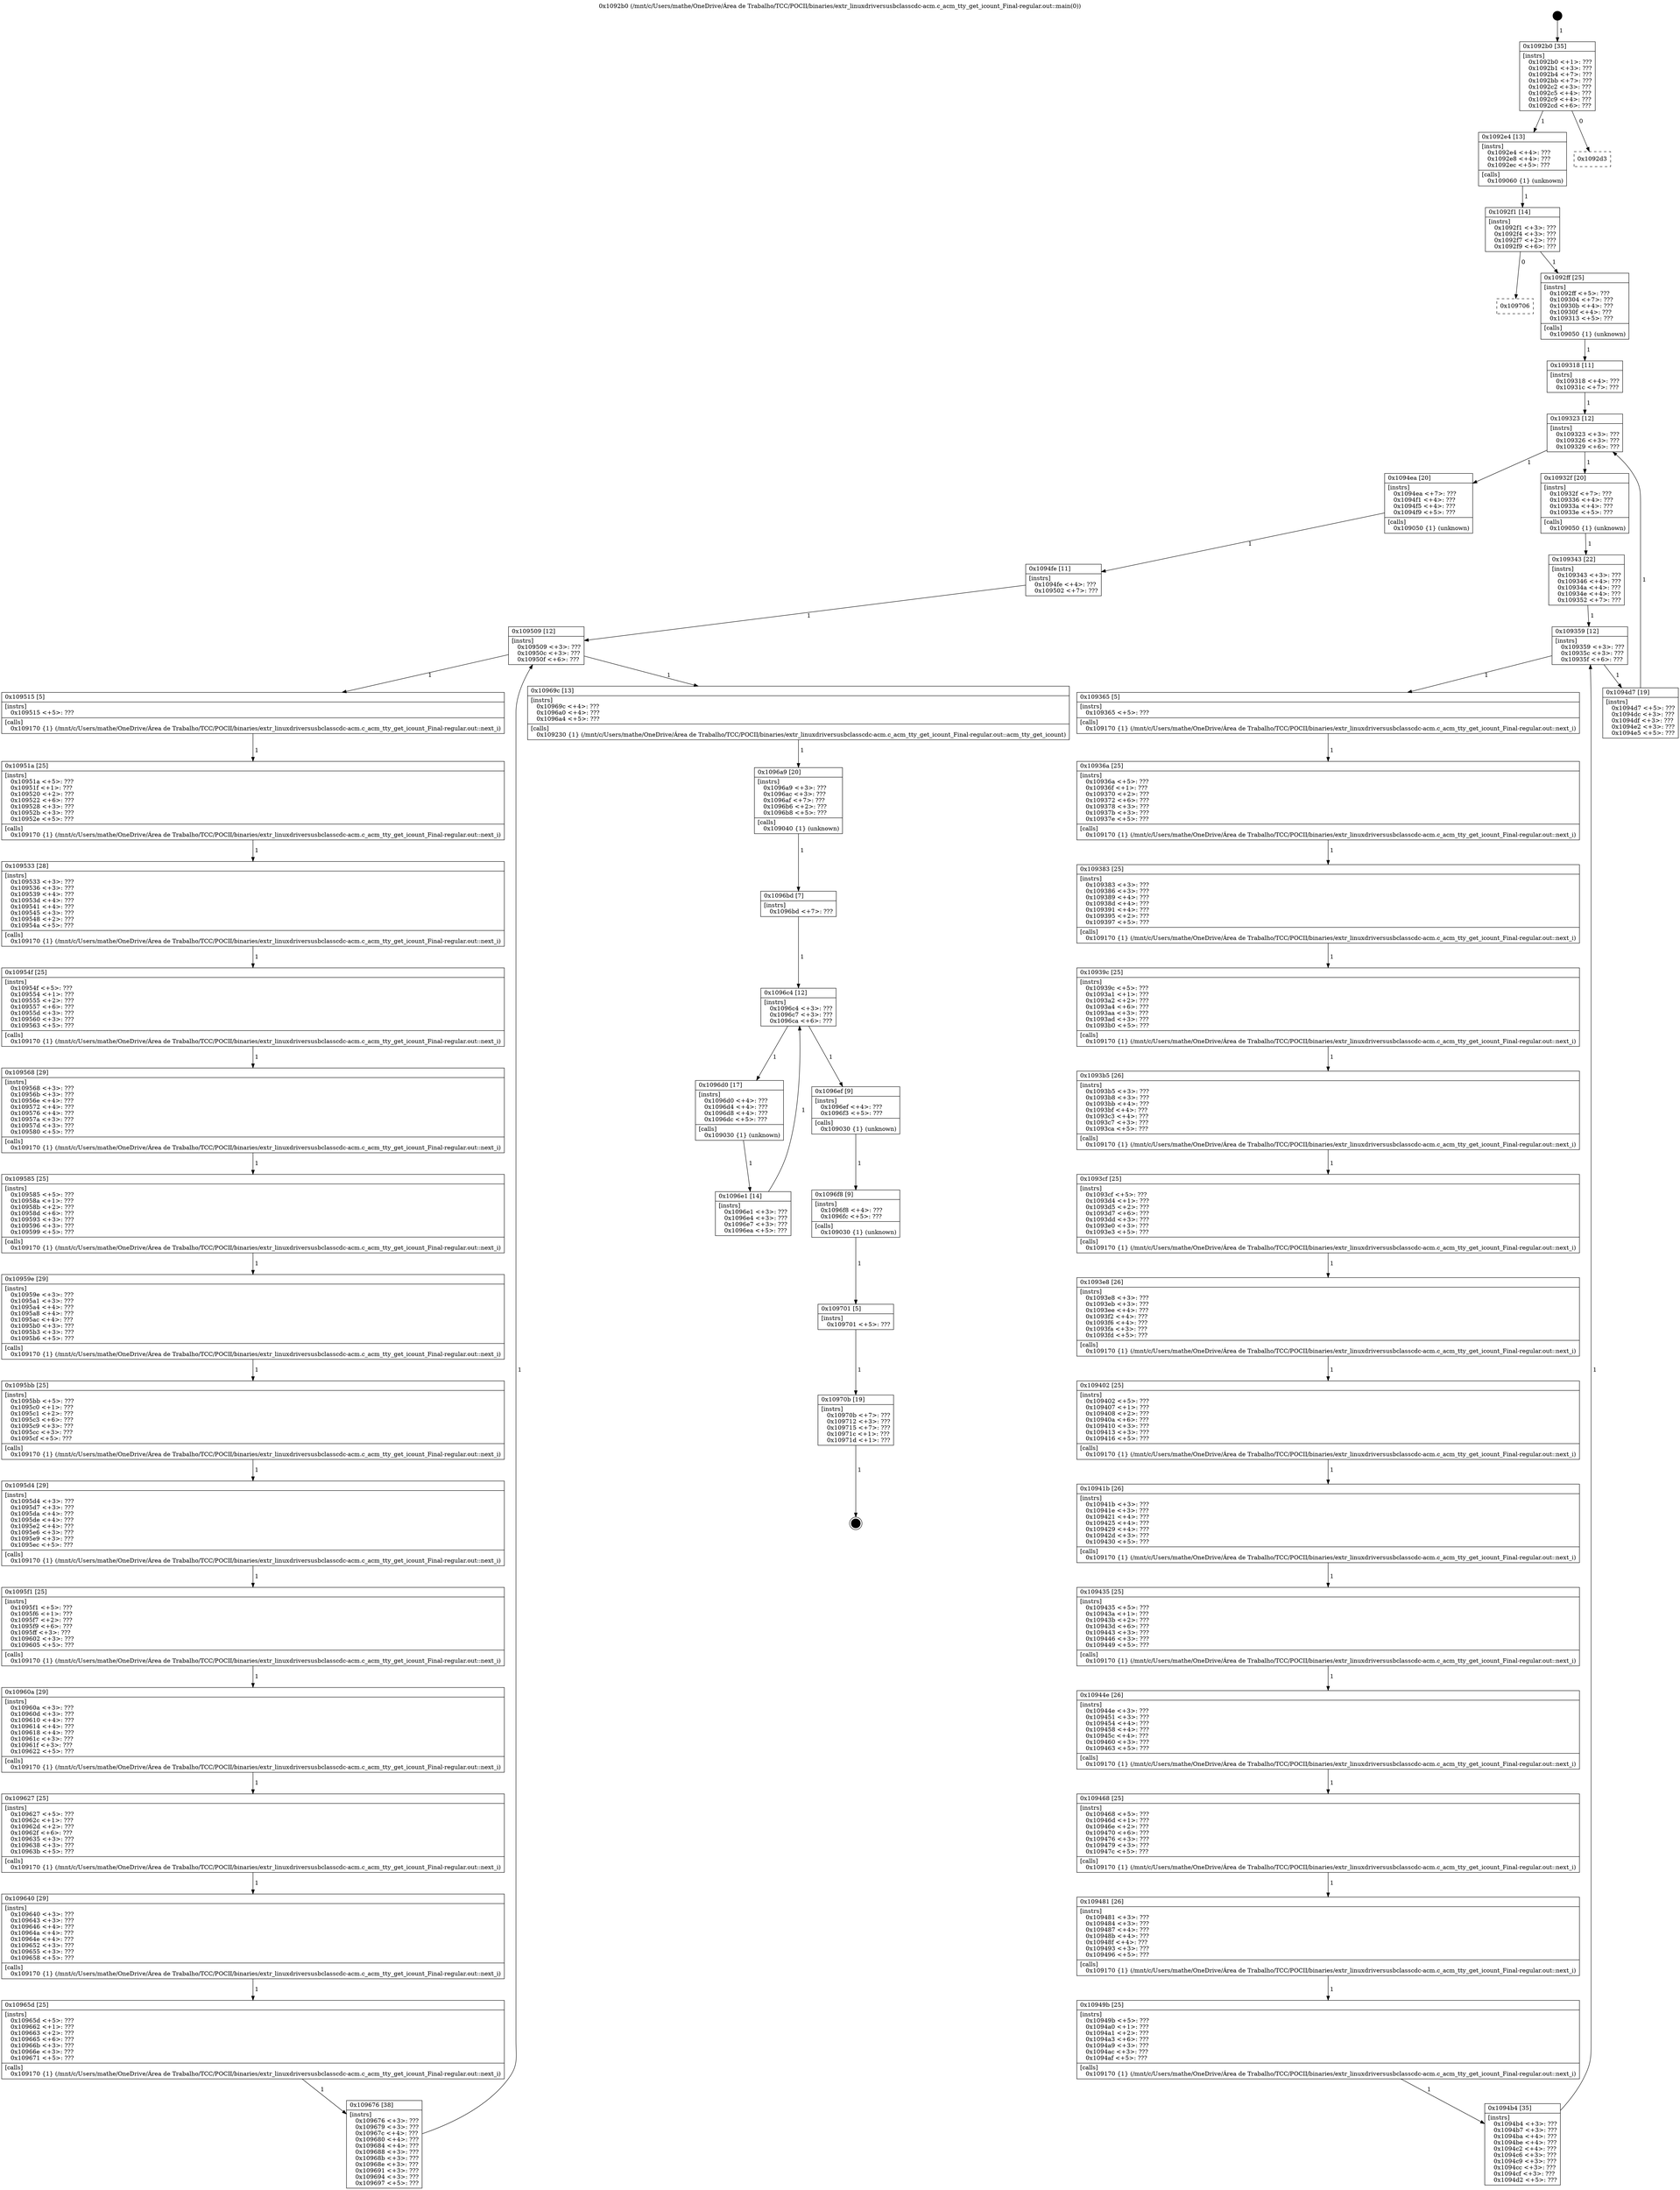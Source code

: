 digraph "0x1092b0" {
  label = "0x1092b0 (/mnt/c/Users/mathe/OneDrive/Área de Trabalho/TCC/POCII/binaries/extr_linuxdriversusbclasscdc-acm.c_acm_tty_get_icount_Final-regular.out::main(0))"
  labelloc = "t"
  node[shape=record]

  Entry [label="",width=0.3,height=0.3,shape=circle,fillcolor=black,style=filled]
  "0x1092b0" [label="{
     0x1092b0 [35]\l
     | [instrs]\l
     &nbsp;&nbsp;0x1092b0 \<+1\>: ???\l
     &nbsp;&nbsp;0x1092b1 \<+3\>: ???\l
     &nbsp;&nbsp;0x1092b4 \<+7\>: ???\l
     &nbsp;&nbsp;0x1092bb \<+7\>: ???\l
     &nbsp;&nbsp;0x1092c2 \<+3\>: ???\l
     &nbsp;&nbsp;0x1092c5 \<+4\>: ???\l
     &nbsp;&nbsp;0x1092c9 \<+4\>: ???\l
     &nbsp;&nbsp;0x1092cd \<+6\>: ???\l
  }"]
  "0x1092e4" [label="{
     0x1092e4 [13]\l
     | [instrs]\l
     &nbsp;&nbsp;0x1092e4 \<+4\>: ???\l
     &nbsp;&nbsp;0x1092e8 \<+4\>: ???\l
     &nbsp;&nbsp;0x1092ec \<+5\>: ???\l
     | [calls]\l
     &nbsp;&nbsp;0x109060 \{1\} (unknown)\l
  }"]
  "0x1092d3" [label="{
     0x1092d3\l
  }", style=dashed]
  "0x1092f1" [label="{
     0x1092f1 [14]\l
     | [instrs]\l
     &nbsp;&nbsp;0x1092f1 \<+3\>: ???\l
     &nbsp;&nbsp;0x1092f4 \<+3\>: ???\l
     &nbsp;&nbsp;0x1092f7 \<+2\>: ???\l
     &nbsp;&nbsp;0x1092f9 \<+6\>: ???\l
  }"]
  "0x109706" [label="{
     0x109706\l
  }", style=dashed]
  "0x1092ff" [label="{
     0x1092ff [25]\l
     | [instrs]\l
     &nbsp;&nbsp;0x1092ff \<+5\>: ???\l
     &nbsp;&nbsp;0x109304 \<+7\>: ???\l
     &nbsp;&nbsp;0x10930b \<+4\>: ???\l
     &nbsp;&nbsp;0x10930f \<+4\>: ???\l
     &nbsp;&nbsp;0x109313 \<+5\>: ???\l
     | [calls]\l
     &nbsp;&nbsp;0x109050 \{1\} (unknown)\l
  }"]
  Exit [label="",width=0.3,height=0.3,shape=circle,fillcolor=black,style=filled,peripheries=2]
  "0x109323" [label="{
     0x109323 [12]\l
     | [instrs]\l
     &nbsp;&nbsp;0x109323 \<+3\>: ???\l
     &nbsp;&nbsp;0x109326 \<+3\>: ???\l
     &nbsp;&nbsp;0x109329 \<+6\>: ???\l
  }"]
  "0x1094ea" [label="{
     0x1094ea [20]\l
     | [instrs]\l
     &nbsp;&nbsp;0x1094ea \<+7\>: ???\l
     &nbsp;&nbsp;0x1094f1 \<+4\>: ???\l
     &nbsp;&nbsp;0x1094f5 \<+4\>: ???\l
     &nbsp;&nbsp;0x1094f9 \<+5\>: ???\l
     | [calls]\l
     &nbsp;&nbsp;0x109050 \{1\} (unknown)\l
  }"]
  "0x10932f" [label="{
     0x10932f [20]\l
     | [instrs]\l
     &nbsp;&nbsp;0x10932f \<+7\>: ???\l
     &nbsp;&nbsp;0x109336 \<+4\>: ???\l
     &nbsp;&nbsp;0x10933a \<+4\>: ???\l
     &nbsp;&nbsp;0x10933e \<+5\>: ???\l
     | [calls]\l
     &nbsp;&nbsp;0x109050 \{1\} (unknown)\l
  }"]
  "0x109359" [label="{
     0x109359 [12]\l
     | [instrs]\l
     &nbsp;&nbsp;0x109359 \<+3\>: ???\l
     &nbsp;&nbsp;0x10935c \<+3\>: ???\l
     &nbsp;&nbsp;0x10935f \<+6\>: ???\l
  }"]
  "0x1094d7" [label="{
     0x1094d7 [19]\l
     | [instrs]\l
     &nbsp;&nbsp;0x1094d7 \<+5\>: ???\l
     &nbsp;&nbsp;0x1094dc \<+3\>: ???\l
     &nbsp;&nbsp;0x1094df \<+3\>: ???\l
     &nbsp;&nbsp;0x1094e2 \<+3\>: ???\l
     &nbsp;&nbsp;0x1094e5 \<+5\>: ???\l
  }"]
  "0x109365" [label="{
     0x109365 [5]\l
     | [instrs]\l
     &nbsp;&nbsp;0x109365 \<+5\>: ???\l
     | [calls]\l
     &nbsp;&nbsp;0x109170 \{1\} (/mnt/c/Users/mathe/OneDrive/Área de Trabalho/TCC/POCII/binaries/extr_linuxdriversusbclasscdc-acm.c_acm_tty_get_icount_Final-regular.out::next_i)\l
  }"]
  "0x10936a" [label="{
     0x10936a [25]\l
     | [instrs]\l
     &nbsp;&nbsp;0x10936a \<+5\>: ???\l
     &nbsp;&nbsp;0x10936f \<+1\>: ???\l
     &nbsp;&nbsp;0x109370 \<+2\>: ???\l
     &nbsp;&nbsp;0x109372 \<+6\>: ???\l
     &nbsp;&nbsp;0x109378 \<+3\>: ???\l
     &nbsp;&nbsp;0x10937b \<+3\>: ???\l
     &nbsp;&nbsp;0x10937e \<+5\>: ???\l
     | [calls]\l
     &nbsp;&nbsp;0x109170 \{1\} (/mnt/c/Users/mathe/OneDrive/Área de Trabalho/TCC/POCII/binaries/extr_linuxdriversusbclasscdc-acm.c_acm_tty_get_icount_Final-regular.out::next_i)\l
  }"]
  "0x109383" [label="{
     0x109383 [25]\l
     | [instrs]\l
     &nbsp;&nbsp;0x109383 \<+3\>: ???\l
     &nbsp;&nbsp;0x109386 \<+3\>: ???\l
     &nbsp;&nbsp;0x109389 \<+4\>: ???\l
     &nbsp;&nbsp;0x10938d \<+4\>: ???\l
     &nbsp;&nbsp;0x109391 \<+4\>: ???\l
     &nbsp;&nbsp;0x109395 \<+2\>: ???\l
     &nbsp;&nbsp;0x109397 \<+5\>: ???\l
     | [calls]\l
     &nbsp;&nbsp;0x109170 \{1\} (/mnt/c/Users/mathe/OneDrive/Área de Trabalho/TCC/POCII/binaries/extr_linuxdriversusbclasscdc-acm.c_acm_tty_get_icount_Final-regular.out::next_i)\l
  }"]
  "0x10939c" [label="{
     0x10939c [25]\l
     | [instrs]\l
     &nbsp;&nbsp;0x10939c \<+5\>: ???\l
     &nbsp;&nbsp;0x1093a1 \<+1\>: ???\l
     &nbsp;&nbsp;0x1093a2 \<+2\>: ???\l
     &nbsp;&nbsp;0x1093a4 \<+6\>: ???\l
     &nbsp;&nbsp;0x1093aa \<+3\>: ???\l
     &nbsp;&nbsp;0x1093ad \<+3\>: ???\l
     &nbsp;&nbsp;0x1093b0 \<+5\>: ???\l
     | [calls]\l
     &nbsp;&nbsp;0x109170 \{1\} (/mnt/c/Users/mathe/OneDrive/Área de Trabalho/TCC/POCII/binaries/extr_linuxdriversusbclasscdc-acm.c_acm_tty_get_icount_Final-regular.out::next_i)\l
  }"]
  "0x1093b5" [label="{
     0x1093b5 [26]\l
     | [instrs]\l
     &nbsp;&nbsp;0x1093b5 \<+3\>: ???\l
     &nbsp;&nbsp;0x1093b8 \<+3\>: ???\l
     &nbsp;&nbsp;0x1093bb \<+4\>: ???\l
     &nbsp;&nbsp;0x1093bf \<+4\>: ???\l
     &nbsp;&nbsp;0x1093c3 \<+4\>: ???\l
     &nbsp;&nbsp;0x1093c7 \<+3\>: ???\l
     &nbsp;&nbsp;0x1093ca \<+5\>: ???\l
     | [calls]\l
     &nbsp;&nbsp;0x109170 \{1\} (/mnt/c/Users/mathe/OneDrive/Área de Trabalho/TCC/POCII/binaries/extr_linuxdriversusbclasscdc-acm.c_acm_tty_get_icount_Final-regular.out::next_i)\l
  }"]
  "0x1093cf" [label="{
     0x1093cf [25]\l
     | [instrs]\l
     &nbsp;&nbsp;0x1093cf \<+5\>: ???\l
     &nbsp;&nbsp;0x1093d4 \<+1\>: ???\l
     &nbsp;&nbsp;0x1093d5 \<+2\>: ???\l
     &nbsp;&nbsp;0x1093d7 \<+6\>: ???\l
     &nbsp;&nbsp;0x1093dd \<+3\>: ???\l
     &nbsp;&nbsp;0x1093e0 \<+3\>: ???\l
     &nbsp;&nbsp;0x1093e3 \<+5\>: ???\l
     | [calls]\l
     &nbsp;&nbsp;0x109170 \{1\} (/mnt/c/Users/mathe/OneDrive/Área de Trabalho/TCC/POCII/binaries/extr_linuxdriversusbclasscdc-acm.c_acm_tty_get_icount_Final-regular.out::next_i)\l
  }"]
  "0x1093e8" [label="{
     0x1093e8 [26]\l
     | [instrs]\l
     &nbsp;&nbsp;0x1093e8 \<+3\>: ???\l
     &nbsp;&nbsp;0x1093eb \<+3\>: ???\l
     &nbsp;&nbsp;0x1093ee \<+4\>: ???\l
     &nbsp;&nbsp;0x1093f2 \<+4\>: ???\l
     &nbsp;&nbsp;0x1093f6 \<+4\>: ???\l
     &nbsp;&nbsp;0x1093fa \<+3\>: ???\l
     &nbsp;&nbsp;0x1093fd \<+5\>: ???\l
     | [calls]\l
     &nbsp;&nbsp;0x109170 \{1\} (/mnt/c/Users/mathe/OneDrive/Área de Trabalho/TCC/POCII/binaries/extr_linuxdriversusbclasscdc-acm.c_acm_tty_get_icount_Final-regular.out::next_i)\l
  }"]
  "0x109402" [label="{
     0x109402 [25]\l
     | [instrs]\l
     &nbsp;&nbsp;0x109402 \<+5\>: ???\l
     &nbsp;&nbsp;0x109407 \<+1\>: ???\l
     &nbsp;&nbsp;0x109408 \<+2\>: ???\l
     &nbsp;&nbsp;0x10940a \<+6\>: ???\l
     &nbsp;&nbsp;0x109410 \<+3\>: ???\l
     &nbsp;&nbsp;0x109413 \<+3\>: ???\l
     &nbsp;&nbsp;0x109416 \<+5\>: ???\l
     | [calls]\l
     &nbsp;&nbsp;0x109170 \{1\} (/mnt/c/Users/mathe/OneDrive/Área de Trabalho/TCC/POCII/binaries/extr_linuxdriversusbclasscdc-acm.c_acm_tty_get_icount_Final-regular.out::next_i)\l
  }"]
  "0x10941b" [label="{
     0x10941b [26]\l
     | [instrs]\l
     &nbsp;&nbsp;0x10941b \<+3\>: ???\l
     &nbsp;&nbsp;0x10941e \<+3\>: ???\l
     &nbsp;&nbsp;0x109421 \<+4\>: ???\l
     &nbsp;&nbsp;0x109425 \<+4\>: ???\l
     &nbsp;&nbsp;0x109429 \<+4\>: ???\l
     &nbsp;&nbsp;0x10942d \<+3\>: ???\l
     &nbsp;&nbsp;0x109430 \<+5\>: ???\l
     | [calls]\l
     &nbsp;&nbsp;0x109170 \{1\} (/mnt/c/Users/mathe/OneDrive/Área de Trabalho/TCC/POCII/binaries/extr_linuxdriversusbclasscdc-acm.c_acm_tty_get_icount_Final-regular.out::next_i)\l
  }"]
  "0x109435" [label="{
     0x109435 [25]\l
     | [instrs]\l
     &nbsp;&nbsp;0x109435 \<+5\>: ???\l
     &nbsp;&nbsp;0x10943a \<+1\>: ???\l
     &nbsp;&nbsp;0x10943b \<+2\>: ???\l
     &nbsp;&nbsp;0x10943d \<+6\>: ???\l
     &nbsp;&nbsp;0x109443 \<+3\>: ???\l
     &nbsp;&nbsp;0x109446 \<+3\>: ???\l
     &nbsp;&nbsp;0x109449 \<+5\>: ???\l
     | [calls]\l
     &nbsp;&nbsp;0x109170 \{1\} (/mnt/c/Users/mathe/OneDrive/Área de Trabalho/TCC/POCII/binaries/extr_linuxdriversusbclasscdc-acm.c_acm_tty_get_icount_Final-regular.out::next_i)\l
  }"]
  "0x10944e" [label="{
     0x10944e [26]\l
     | [instrs]\l
     &nbsp;&nbsp;0x10944e \<+3\>: ???\l
     &nbsp;&nbsp;0x109451 \<+3\>: ???\l
     &nbsp;&nbsp;0x109454 \<+4\>: ???\l
     &nbsp;&nbsp;0x109458 \<+4\>: ???\l
     &nbsp;&nbsp;0x10945c \<+4\>: ???\l
     &nbsp;&nbsp;0x109460 \<+3\>: ???\l
     &nbsp;&nbsp;0x109463 \<+5\>: ???\l
     | [calls]\l
     &nbsp;&nbsp;0x109170 \{1\} (/mnt/c/Users/mathe/OneDrive/Área de Trabalho/TCC/POCII/binaries/extr_linuxdriversusbclasscdc-acm.c_acm_tty_get_icount_Final-regular.out::next_i)\l
  }"]
  "0x109468" [label="{
     0x109468 [25]\l
     | [instrs]\l
     &nbsp;&nbsp;0x109468 \<+5\>: ???\l
     &nbsp;&nbsp;0x10946d \<+1\>: ???\l
     &nbsp;&nbsp;0x10946e \<+2\>: ???\l
     &nbsp;&nbsp;0x109470 \<+6\>: ???\l
     &nbsp;&nbsp;0x109476 \<+3\>: ???\l
     &nbsp;&nbsp;0x109479 \<+3\>: ???\l
     &nbsp;&nbsp;0x10947c \<+5\>: ???\l
     | [calls]\l
     &nbsp;&nbsp;0x109170 \{1\} (/mnt/c/Users/mathe/OneDrive/Área de Trabalho/TCC/POCII/binaries/extr_linuxdriversusbclasscdc-acm.c_acm_tty_get_icount_Final-regular.out::next_i)\l
  }"]
  "0x109481" [label="{
     0x109481 [26]\l
     | [instrs]\l
     &nbsp;&nbsp;0x109481 \<+3\>: ???\l
     &nbsp;&nbsp;0x109484 \<+3\>: ???\l
     &nbsp;&nbsp;0x109487 \<+4\>: ???\l
     &nbsp;&nbsp;0x10948b \<+4\>: ???\l
     &nbsp;&nbsp;0x10948f \<+4\>: ???\l
     &nbsp;&nbsp;0x109493 \<+3\>: ???\l
     &nbsp;&nbsp;0x109496 \<+5\>: ???\l
     | [calls]\l
     &nbsp;&nbsp;0x109170 \{1\} (/mnt/c/Users/mathe/OneDrive/Área de Trabalho/TCC/POCII/binaries/extr_linuxdriversusbclasscdc-acm.c_acm_tty_get_icount_Final-regular.out::next_i)\l
  }"]
  "0x10949b" [label="{
     0x10949b [25]\l
     | [instrs]\l
     &nbsp;&nbsp;0x10949b \<+5\>: ???\l
     &nbsp;&nbsp;0x1094a0 \<+1\>: ???\l
     &nbsp;&nbsp;0x1094a1 \<+2\>: ???\l
     &nbsp;&nbsp;0x1094a3 \<+6\>: ???\l
     &nbsp;&nbsp;0x1094a9 \<+3\>: ???\l
     &nbsp;&nbsp;0x1094ac \<+3\>: ???\l
     &nbsp;&nbsp;0x1094af \<+5\>: ???\l
     | [calls]\l
     &nbsp;&nbsp;0x109170 \{1\} (/mnt/c/Users/mathe/OneDrive/Área de Trabalho/TCC/POCII/binaries/extr_linuxdriversusbclasscdc-acm.c_acm_tty_get_icount_Final-regular.out::next_i)\l
  }"]
  "0x1094b4" [label="{
     0x1094b4 [35]\l
     | [instrs]\l
     &nbsp;&nbsp;0x1094b4 \<+3\>: ???\l
     &nbsp;&nbsp;0x1094b7 \<+3\>: ???\l
     &nbsp;&nbsp;0x1094ba \<+4\>: ???\l
     &nbsp;&nbsp;0x1094be \<+4\>: ???\l
     &nbsp;&nbsp;0x1094c2 \<+4\>: ???\l
     &nbsp;&nbsp;0x1094c6 \<+3\>: ???\l
     &nbsp;&nbsp;0x1094c9 \<+3\>: ???\l
     &nbsp;&nbsp;0x1094cc \<+3\>: ???\l
     &nbsp;&nbsp;0x1094cf \<+3\>: ???\l
     &nbsp;&nbsp;0x1094d2 \<+5\>: ???\l
  }"]
  "0x109343" [label="{
     0x109343 [22]\l
     | [instrs]\l
     &nbsp;&nbsp;0x109343 \<+3\>: ???\l
     &nbsp;&nbsp;0x109346 \<+4\>: ???\l
     &nbsp;&nbsp;0x10934a \<+4\>: ???\l
     &nbsp;&nbsp;0x10934e \<+4\>: ???\l
     &nbsp;&nbsp;0x109352 \<+7\>: ???\l
  }"]
  "0x10970b" [label="{
     0x10970b [19]\l
     | [instrs]\l
     &nbsp;&nbsp;0x10970b \<+7\>: ???\l
     &nbsp;&nbsp;0x109712 \<+3\>: ???\l
     &nbsp;&nbsp;0x109715 \<+7\>: ???\l
     &nbsp;&nbsp;0x10971c \<+1\>: ???\l
     &nbsp;&nbsp;0x10971d \<+1\>: ???\l
  }"]
  "0x109318" [label="{
     0x109318 [11]\l
     | [instrs]\l
     &nbsp;&nbsp;0x109318 \<+4\>: ???\l
     &nbsp;&nbsp;0x10931c \<+7\>: ???\l
  }"]
  "0x109509" [label="{
     0x109509 [12]\l
     | [instrs]\l
     &nbsp;&nbsp;0x109509 \<+3\>: ???\l
     &nbsp;&nbsp;0x10950c \<+3\>: ???\l
     &nbsp;&nbsp;0x10950f \<+6\>: ???\l
  }"]
  "0x10969c" [label="{
     0x10969c [13]\l
     | [instrs]\l
     &nbsp;&nbsp;0x10969c \<+4\>: ???\l
     &nbsp;&nbsp;0x1096a0 \<+4\>: ???\l
     &nbsp;&nbsp;0x1096a4 \<+5\>: ???\l
     | [calls]\l
     &nbsp;&nbsp;0x109230 \{1\} (/mnt/c/Users/mathe/OneDrive/Área de Trabalho/TCC/POCII/binaries/extr_linuxdriversusbclasscdc-acm.c_acm_tty_get_icount_Final-regular.out::acm_tty_get_icount)\l
  }"]
  "0x109515" [label="{
     0x109515 [5]\l
     | [instrs]\l
     &nbsp;&nbsp;0x109515 \<+5\>: ???\l
     | [calls]\l
     &nbsp;&nbsp;0x109170 \{1\} (/mnt/c/Users/mathe/OneDrive/Área de Trabalho/TCC/POCII/binaries/extr_linuxdriversusbclasscdc-acm.c_acm_tty_get_icount_Final-regular.out::next_i)\l
  }"]
  "0x10951a" [label="{
     0x10951a [25]\l
     | [instrs]\l
     &nbsp;&nbsp;0x10951a \<+5\>: ???\l
     &nbsp;&nbsp;0x10951f \<+1\>: ???\l
     &nbsp;&nbsp;0x109520 \<+2\>: ???\l
     &nbsp;&nbsp;0x109522 \<+6\>: ???\l
     &nbsp;&nbsp;0x109528 \<+3\>: ???\l
     &nbsp;&nbsp;0x10952b \<+3\>: ???\l
     &nbsp;&nbsp;0x10952e \<+5\>: ???\l
     | [calls]\l
     &nbsp;&nbsp;0x109170 \{1\} (/mnt/c/Users/mathe/OneDrive/Área de Trabalho/TCC/POCII/binaries/extr_linuxdriversusbclasscdc-acm.c_acm_tty_get_icount_Final-regular.out::next_i)\l
  }"]
  "0x109533" [label="{
     0x109533 [28]\l
     | [instrs]\l
     &nbsp;&nbsp;0x109533 \<+3\>: ???\l
     &nbsp;&nbsp;0x109536 \<+3\>: ???\l
     &nbsp;&nbsp;0x109539 \<+4\>: ???\l
     &nbsp;&nbsp;0x10953d \<+4\>: ???\l
     &nbsp;&nbsp;0x109541 \<+4\>: ???\l
     &nbsp;&nbsp;0x109545 \<+3\>: ???\l
     &nbsp;&nbsp;0x109548 \<+2\>: ???\l
     &nbsp;&nbsp;0x10954a \<+5\>: ???\l
     | [calls]\l
     &nbsp;&nbsp;0x109170 \{1\} (/mnt/c/Users/mathe/OneDrive/Área de Trabalho/TCC/POCII/binaries/extr_linuxdriversusbclasscdc-acm.c_acm_tty_get_icount_Final-regular.out::next_i)\l
  }"]
  "0x10954f" [label="{
     0x10954f [25]\l
     | [instrs]\l
     &nbsp;&nbsp;0x10954f \<+5\>: ???\l
     &nbsp;&nbsp;0x109554 \<+1\>: ???\l
     &nbsp;&nbsp;0x109555 \<+2\>: ???\l
     &nbsp;&nbsp;0x109557 \<+6\>: ???\l
     &nbsp;&nbsp;0x10955d \<+3\>: ???\l
     &nbsp;&nbsp;0x109560 \<+3\>: ???\l
     &nbsp;&nbsp;0x109563 \<+5\>: ???\l
     | [calls]\l
     &nbsp;&nbsp;0x109170 \{1\} (/mnt/c/Users/mathe/OneDrive/Área de Trabalho/TCC/POCII/binaries/extr_linuxdriversusbclasscdc-acm.c_acm_tty_get_icount_Final-regular.out::next_i)\l
  }"]
  "0x109568" [label="{
     0x109568 [29]\l
     | [instrs]\l
     &nbsp;&nbsp;0x109568 \<+3\>: ???\l
     &nbsp;&nbsp;0x10956b \<+3\>: ???\l
     &nbsp;&nbsp;0x10956e \<+4\>: ???\l
     &nbsp;&nbsp;0x109572 \<+4\>: ???\l
     &nbsp;&nbsp;0x109576 \<+4\>: ???\l
     &nbsp;&nbsp;0x10957a \<+3\>: ???\l
     &nbsp;&nbsp;0x10957d \<+3\>: ???\l
     &nbsp;&nbsp;0x109580 \<+5\>: ???\l
     | [calls]\l
     &nbsp;&nbsp;0x109170 \{1\} (/mnt/c/Users/mathe/OneDrive/Área de Trabalho/TCC/POCII/binaries/extr_linuxdriversusbclasscdc-acm.c_acm_tty_get_icount_Final-regular.out::next_i)\l
  }"]
  "0x109585" [label="{
     0x109585 [25]\l
     | [instrs]\l
     &nbsp;&nbsp;0x109585 \<+5\>: ???\l
     &nbsp;&nbsp;0x10958a \<+1\>: ???\l
     &nbsp;&nbsp;0x10958b \<+2\>: ???\l
     &nbsp;&nbsp;0x10958d \<+6\>: ???\l
     &nbsp;&nbsp;0x109593 \<+3\>: ???\l
     &nbsp;&nbsp;0x109596 \<+3\>: ???\l
     &nbsp;&nbsp;0x109599 \<+5\>: ???\l
     | [calls]\l
     &nbsp;&nbsp;0x109170 \{1\} (/mnt/c/Users/mathe/OneDrive/Área de Trabalho/TCC/POCII/binaries/extr_linuxdriversusbclasscdc-acm.c_acm_tty_get_icount_Final-regular.out::next_i)\l
  }"]
  "0x10959e" [label="{
     0x10959e [29]\l
     | [instrs]\l
     &nbsp;&nbsp;0x10959e \<+3\>: ???\l
     &nbsp;&nbsp;0x1095a1 \<+3\>: ???\l
     &nbsp;&nbsp;0x1095a4 \<+4\>: ???\l
     &nbsp;&nbsp;0x1095a8 \<+4\>: ???\l
     &nbsp;&nbsp;0x1095ac \<+4\>: ???\l
     &nbsp;&nbsp;0x1095b0 \<+3\>: ???\l
     &nbsp;&nbsp;0x1095b3 \<+3\>: ???\l
     &nbsp;&nbsp;0x1095b6 \<+5\>: ???\l
     | [calls]\l
     &nbsp;&nbsp;0x109170 \{1\} (/mnt/c/Users/mathe/OneDrive/Área de Trabalho/TCC/POCII/binaries/extr_linuxdriversusbclasscdc-acm.c_acm_tty_get_icount_Final-regular.out::next_i)\l
  }"]
  "0x1095bb" [label="{
     0x1095bb [25]\l
     | [instrs]\l
     &nbsp;&nbsp;0x1095bb \<+5\>: ???\l
     &nbsp;&nbsp;0x1095c0 \<+1\>: ???\l
     &nbsp;&nbsp;0x1095c1 \<+2\>: ???\l
     &nbsp;&nbsp;0x1095c3 \<+6\>: ???\l
     &nbsp;&nbsp;0x1095c9 \<+3\>: ???\l
     &nbsp;&nbsp;0x1095cc \<+3\>: ???\l
     &nbsp;&nbsp;0x1095cf \<+5\>: ???\l
     | [calls]\l
     &nbsp;&nbsp;0x109170 \{1\} (/mnt/c/Users/mathe/OneDrive/Área de Trabalho/TCC/POCII/binaries/extr_linuxdriversusbclasscdc-acm.c_acm_tty_get_icount_Final-regular.out::next_i)\l
  }"]
  "0x1095d4" [label="{
     0x1095d4 [29]\l
     | [instrs]\l
     &nbsp;&nbsp;0x1095d4 \<+3\>: ???\l
     &nbsp;&nbsp;0x1095d7 \<+3\>: ???\l
     &nbsp;&nbsp;0x1095da \<+4\>: ???\l
     &nbsp;&nbsp;0x1095de \<+4\>: ???\l
     &nbsp;&nbsp;0x1095e2 \<+4\>: ???\l
     &nbsp;&nbsp;0x1095e6 \<+3\>: ???\l
     &nbsp;&nbsp;0x1095e9 \<+3\>: ???\l
     &nbsp;&nbsp;0x1095ec \<+5\>: ???\l
     | [calls]\l
     &nbsp;&nbsp;0x109170 \{1\} (/mnt/c/Users/mathe/OneDrive/Área de Trabalho/TCC/POCII/binaries/extr_linuxdriversusbclasscdc-acm.c_acm_tty_get_icount_Final-regular.out::next_i)\l
  }"]
  "0x1095f1" [label="{
     0x1095f1 [25]\l
     | [instrs]\l
     &nbsp;&nbsp;0x1095f1 \<+5\>: ???\l
     &nbsp;&nbsp;0x1095f6 \<+1\>: ???\l
     &nbsp;&nbsp;0x1095f7 \<+2\>: ???\l
     &nbsp;&nbsp;0x1095f9 \<+6\>: ???\l
     &nbsp;&nbsp;0x1095ff \<+3\>: ???\l
     &nbsp;&nbsp;0x109602 \<+3\>: ???\l
     &nbsp;&nbsp;0x109605 \<+5\>: ???\l
     | [calls]\l
     &nbsp;&nbsp;0x109170 \{1\} (/mnt/c/Users/mathe/OneDrive/Área de Trabalho/TCC/POCII/binaries/extr_linuxdriversusbclasscdc-acm.c_acm_tty_get_icount_Final-regular.out::next_i)\l
  }"]
  "0x10960a" [label="{
     0x10960a [29]\l
     | [instrs]\l
     &nbsp;&nbsp;0x10960a \<+3\>: ???\l
     &nbsp;&nbsp;0x10960d \<+3\>: ???\l
     &nbsp;&nbsp;0x109610 \<+4\>: ???\l
     &nbsp;&nbsp;0x109614 \<+4\>: ???\l
     &nbsp;&nbsp;0x109618 \<+4\>: ???\l
     &nbsp;&nbsp;0x10961c \<+3\>: ???\l
     &nbsp;&nbsp;0x10961f \<+3\>: ???\l
     &nbsp;&nbsp;0x109622 \<+5\>: ???\l
     | [calls]\l
     &nbsp;&nbsp;0x109170 \{1\} (/mnt/c/Users/mathe/OneDrive/Área de Trabalho/TCC/POCII/binaries/extr_linuxdriversusbclasscdc-acm.c_acm_tty_get_icount_Final-regular.out::next_i)\l
  }"]
  "0x109627" [label="{
     0x109627 [25]\l
     | [instrs]\l
     &nbsp;&nbsp;0x109627 \<+5\>: ???\l
     &nbsp;&nbsp;0x10962c \<+1\>: ???\l
     &nbsp;&nbsp;0x10962d \<+2\>: ???\l
     &nbsp;&nbsp;0x10962f \<+6\>: ???\l
     &nbsp;&nbsp;0x109635 \<+3\>: ???\l
     &nbsp;&nbsp;0x109638 \<+3\>: ???\l
     &nbsp;&nbsp;0x10963b \<+5\>: ???\l
     | [calls]\l
     &nbsp;&nbsp;0x109170 \{1\} (/mnt/c/Users/mathe/OneDrive/Área de Trabalho/TCC/POCII/binaries/extr_linuxdriversusbclasscdc-acm.c_acm_tty_get_icount_Final-regular.out::next_i)\l
  }"]
  "0x109640" [label="{
     0x109640 [29]\l
     | [instrs]\l
     &nbsp;&nbsp;0x109640 \<+3\>: ???\l
     &nbsp;&nbsp;0x109643 \<+3\>: ???\l
     &nbsp;&nbsp;0x109646 \<+4\>: ???\l
     &nbsp;&nbsp;0x10964a \<+4\>: ???\l
     &nbsp;&nbsp;0x10964e \<+4\>: ???\l
     &nbsp;&nbsp;0x109652 \<+3\>: ???\l
     &nbsp;&nbsp;0x109655 \<+3\>: ???\l
     &nbsp;&nbsp;0x109658 \<+5\>: ???\l
     | [calls]\l
     &nbsp;&nbsp;0x109170 \{1\} (/mnt/c/Users/mathe/OneDrive/Área de Trabalho/TCC/POCII/binaries/extr_linuxdriversusbclasscdc-acm.c_acm_tty_get_icount_Final-regular.out::next_i)\l
  }"]
  "0x10965d" [label="{
     0x10965d [25]\l
     | [instrs]\l
     &nbsp;&nbsp;0x10965d \<+5\>: ???\l
     &nbsp;&nbsp;0x109662 \<+1\>: ???\l
     &nbsp;&nbsp;0x109663 \<+2\>: ???\l
     &nbsp;&nbsp;0x109665 \<+6\>: ???\l
     &nbsp;&nbsp;0x10966b \<+3\>: ???\l
     &nbsp;&nbsp;0x10966e \<+3\>: ???\l
     &nbsp;&nbsp;0x109671 \<+5\>: ???\l
     | [calls]\l
     &nbsp;&nbsp;0x109170 \{1\} (/mnt/c/Users/mathe/OneDrive/Área de Trabalho/TCC/POCII/binaries/extr_linuxdriversusbclasscdc-acm.c_acm_tty_get_icount_Final-regular.out::next_i)\l
  }"]
  "0x109676" [label="{
     0x109676 [38]\l
     | [instrs]\l
     &nbsp;&nbsp;0x109676 \<+3\>: ???\l
     &nbsp;&nbsp;0x109679 \<+3\>: ???\l
     &nbsp;&nbsp;0x10967c \<+4\>: ???\l
     &nbsp;&nbsp;0x109680 \<+4\>: ???\l
     &nbsp;&nbsp;0x109684 \<+4\>: ???\l
     &nbsp;&nbsp;0x109688 \<+3\>: ???\l
     &nbsp;&nbsp;0x10968b \<+3\>: ???\l
     &nbsp;&nbsp;0x10968e \<+3\>: ???\l
     &nbsp;&nbsp;0x109691 \<+3\>: ???\l
     &nbsp;&nbsp;0x109694 \<+3\>: ???\l
     &nbsp;&nbsp;0x109697 \<+5\>: ???\l
  }"]
  "0x1094fe" [label="{
     0x1094fe [11]\l
     | [instrs]\l
     &nbsp;&nbsp;0x1094fe \<+4\>: ???\l
     &nbsp;&nbsp;0x109502 \<+7\>: ???\l
  }"]
  "0x1096a9" [label="{
     0x1096a9 [20]\l
     | [instrs]\l
     &nbsp;&nbsp;0x1096a9 \<+3\>: ???\l
     &nbsp;&nbsp;0x1096ac \<+3\>: ???\l
     &nbsp;&nbsp;0x1096af \<+7\>: ???\l
     &nbsp;&nbsp;0x1096b6 \<+2\>: ???\l
     &nbsp;&nbsp;0x1096b8 \<+5\>: ???\l
     | [calls]\l
     &nbsp;&nbsp;0x109040 \{1\} (unknown)\l
  }"]
  "0x1096c4" [label="{
     0x1096c4 [12]\l
     | [instrs]\l
     &nbsp;&nbsp;0x1096c4 \<+3\>: ???\l
     &nbsp;&nbsp;0x1096c7 \<+3\>: ???\l
     &nbsp;&nbsp;0x1096ca \<+6\>: ???\l
  }"]
  "0x1096ef" [label="{
     0x1096ef [9]\l
     | [instrs]\l
     &nbsp;&nbsp;0x1096ef \<+4\>: ???\l
     &nbsp;&nbsp;0x1096f3 \<+5\>: ???\l
     | [calls]\l
     &nbsp;&nbsp;0x109030 \{1\} (unknown)\l
  }"]
  "0x1096d0" [label="{
     0x1096d0 [17]\l
     | [instrs]\l
     &nbsp;&nbsp;0x1096d0 \<+4\>: ???\l
     &nbsp;&nbsp;0x1096d4 \<+4\>: ???\l
     &nbsp;&nbsp;0x1096d8 \<+4\>: ???\l
     &nbsp;&nbsp;0x1096dc \<+5\>: ???\l
     | [calls]\l
     &nbsp;&nbsp;0x109030 \{1\} (unknown)\l
  }"]
  "0x1096e1" [label="{
     0x1096e1 [14]\l
     | [instrs]\l
     &nbsp;&nbsp;0x1096e1 \<+3\>: ???\l
     &nbsp;&nbsp;0x1096e4 \<+3\>: ???\l
     &nbsp;&nbsp;0x1096e7 \<+3\>: ???\l
     &nbsp;&nbsp;0x1096ea \<+5\>: ???\l
  }"]
  "0x1096bd" [label="{
     0x1096bd [7]\l
     | [instrs]\l
     &nbsp;&nbsp;0x1096bd \<+7\>: ???\l
  }"]
  "0x1096f8" [label="{
     0x1096f8 [9]\l
     | [instrs]\l
     &nbsp;&nbsp;0x1096f8 \<+4\>: ???\l
     &nbsp;&nbsp;0x1096fc \<+5\>: ???\l
     | [calls]\l
     &nbsp;&nbsp;0x109030 \{1\} (unknown)\l
  }"]
  "0x109701" [label="{
     0x109701 [5]\l
     | [instrs]\l
     &nbsp;&nbsp;0x109701 \<+5\>: ???\l
  }"]
  Entry -> "0x1092b0" [label=" 1"]
  "0x1092b0" -> "0x1092e4" [label=" 1"]
  "0x1092b0" -> "0x1092d3" [label=" 0"]
  "0x1092e4" -> "0x1092f1" [label=" 1"]
  "0x1092f1" -> "0x109706" [label=" 0"]
  "0x1092f1" -> "0x1092ff" [label=" 1"]
  "0x10970b" -> Exit [label=" 1"]
  "0x1092ff" -> "0x109318" [label=" 1"]
  "0x109323" -> "0x1094ea" [label=" 1"]
  "0x109323" -> "0x10932f" [label=" 1"]
  "0x10932f" -> "0x109343" [label=" 1"]
  "0x109359" -> "0x1094d7" [label=" 1"]
  "0x109359" -> "0x109365" [label=" 1"]
  "0x109365" -> "0x10936a" [label=" 1"]
  "0x10936a" -> "0x109383" [label=" 1"]
  "0x109383" -> "0x10939c" [label=" 1"]
  "0x10939c" -> "0x1093b5" [label=" 1"]
  "0x1093b5" -> "0x1093cf" [label=" 1"]
  "0x1093cf" -> "0x1093e8" [label=" 1"]
  "0x1093e8" -> "0x109402" [label=" 1"]
  "0x109402" -> "0x10941b" [label=" 1"]
  "0x10941b" -> "0x109435" [label=" 1"]
  "0x109435" -> "0x10944e" [label=" 1"]
  "0x10944e" -> "0x109468" [label=" 1"]
  "0x109468" -> "0x109481" [label=" 1"]
  "0x109481" -> "0x10949b" [label=" 1"]
  "0x10949b" -> "0x1094b4" [label=" 1"]
  "0x109343" -> "0x109359" [label=" 1"]
  "0x1094b4" -> "0x109359" [label=" 1"]
  "0x109701" -> "0x10970b" [label=" 1"]
  "0x109318" -> "0x109323" [label=" 1"]
  "0x1094d7" -> "0x109323" [label=" 1"]
  "0x1094ea" -> "0x1094fe" [label=" 1"]
  "0x109509" -> "0x10969c" [label=" 1"]
  "0x109509" -> "0x109515" [label=" 1"]
  "0x109515" -> "0x10951a" [label=" 1"]
  "0x10951a" -> "0x109533" [label=" 1"]
  "0x109533" -> "0x10954f" [label=" 1"]
  "0x10954f" -> "0x109568" [label=" 1"]
  "0x109568" -> "0x109585" [label=" 1"]
  "0x109585" -> "0x10959e" [label=" 1"]
  "0x10959e" -> "0x1095bb" [label=" 1"]
  "0x1095bb" -> "0x1095d4" [label=" 1"]
  "0x1095d4" -> "0x1095f1" [label=" 1"]
  "0x1095f1" -> "0x10960a" [label=" 1"]
  "0x10960a" -> "0x109627" [label=" 1"]
  "0x109627" -> "0x109640" [label=" 1"]
  "0x109640" -> "0x10965d" [label=" 1"]
  "0x10965d" -> "0x109676" [label=" 1"]
  "0x1094fe" -> "0x109509" [label=" 1"]
  "0x109676" -> "0x109509" [label=" 1"]
  "0x10969c" -> "0x1096a9" [label=" 1"]
  "0x1096a9" -> "0x1096bd" [label=" 1"]
  "0x1096c4" -> "0x1096ef" [label=" 1"]
  "0x1096c4" -> "0x1096d0" [label=" 1"]
  "0x1096d0" -> "0x1096e1" [label=" 1"]
  "0x1096bd" -> "0x1096c4" [label=" 1"]
  "0x1096e1" -> "0x1096c4" [label=" 1"]
  "0x1096ef" -> "0x1096f8" [label=" 1"]
  "0x1096f8" -> "0x109701" [label=" 1"]
}
